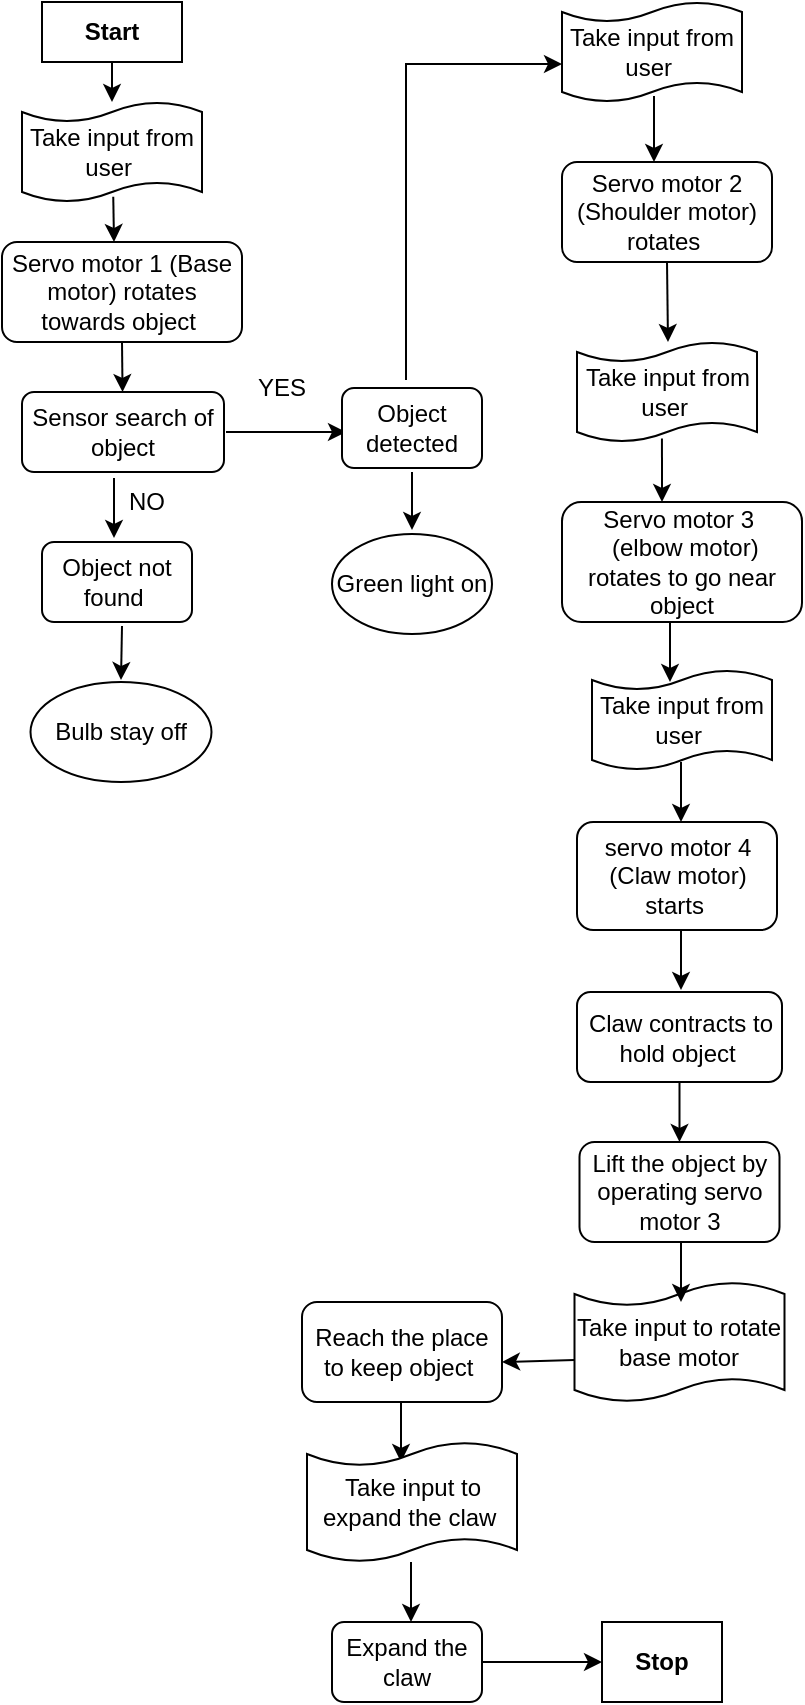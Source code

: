 <mxfile version="21.3.7" type="device">
  <diagram id="C5RBs43oDa-KdzZeNtuy" name="Page-1">
    <mxGraphModel dx="1050" dy="573" grid="1" gridSize="10" guides="1" tooltips="1" connect="1" arrows="1" fold="1" page="1" pageScale="1" pageWidth="827" pageHeight="1169" math="0" shadow="0">
      <root>
        <mxCell id="WIyWlLk6GJQsqaUBKTNV-0" />
        <mxCell id="WIyWlLk6GJQsqaUBKTNV-1" parent="WIyWlLk6GJQsqaUBKTNV-0" />
        <mxCell id="Dbh5YvqHjZ9AlxqxYSm6-4" value="&lt;b&gt;Start&lt;/b&gt;" style="rounded=0;whiteSpace=wrap;html=1;" vertex="1" parent="WIyWlLk6GJQsqaUBKTNV-1">
          <mxGeometry x="40" y="30" width="70" height="30" as="geometry" />
        </mxCell>
        <mxCell id="Dbh5YvqHjZ9AlxqxYSm6-5" value="" style="endArrow=classic;html=1;rounded=0;exitX=0.5;exitY=1;exitDx=0;exitDy=0;" edge="1" parent="WIyWlLk6GJQsqaUBKTNV-1" source="Dbh5YvqHjZ9AlxqxYSm6-4">
          <mxGeometry width="50" height="50" relative="1" as="geometry">
            <mxPoint x="410" y="170" as="sourcePoint" />
            <mxPoint x="75" y="80" as="targetPoint" />
            <Array as="points" />
          </mxGeometry>
        </mxCell>
        <mxCell id="Dbh5YvqHjZ9AlxqxYSm6-6" value="Take input from user&amp;nbsp;" style="shape=tape;whiteSpace=wrap;html=1;size=0.2;" vertex="1" parent="WIyWlLk6GJQsqaUBKTNV-1">
          <mxGeometry x="30" y="80" width="90" height="50" as="geometry" />
        </mxCell>
        <mxCell id="Dbh5YvqHjZ9AlxqxYSm6-7" value="Servo motor 1 (Base motor) rotates towards object&amp;nbsp;" style="rounded=1;whiteSpace=wrap;html=1;" vertex="1" parent="WIyWlLk6GJQsqaUBKTNV-1">
          <mxGeometry x="20" y="150" width="120" height="50" as="geometry" />
        </mxCell>
        <mxCell id="Dbh5YvqHjZ9AlxqxYSm6-10" value="" style="endArrow=classic;html=1;rounded=0;exitX=0.507;exitY=0.948;exitDx=0;exitDy=0;exitPerimeter=0;" edge="1" parent="WIyWlLk6GJQsqaUBKTNV-1" source="Dbh5YvqHjZ9AlxqxYSm6-6">
          <mxGeometry width="50" height="50" relative="1" as="geometry">
            <mxPoint x="410" y="170" as="sourcePoint" />
            <mxPoint x="76" y="150" as="targetPoint" />
          </mxGeometry>
        </mxCell>
        <mxCell id="Dbh5YvqHjZ9AlxqxYSm6-12" value="" style="endArrow=classic;html=1;rounded=0;exitX=0.5;exitY=1;exitDx=0;exitDy=0;" edge="1" parent="WIyWlLk6GJQsqaUBKTNV-1" source="Dbh5YvqHjZ9AlxqxYSm6-7" target="Dbh5YvqHjZ9AlxqxYSm6-13">
          <mxGeometry width="50" height="50" relative="1" as="geometry">
            <mxPoint x="410" y="170" as="sourcePoint" />
            <mxPoint x="79" y="220" as="targetPoint" />
          </mxGeometry>
        </mxCell>
        <mxCell id="Dbh5YvqHjZ9AlxqxYSm6-13" value="Sensor search of object" style="rounded=1;whiteSpace=wrap;html=1;" vertex="1" parent="WIyWlLk6GJQsqaUBKTNV-1">
          <mxGeometry x="30" y="225" width="101" height="40" as="geometry" />
        </mxCell>
        <mxCell id="Dbh5YvqHjZ9AlxqxYSm6-15" value="&lt;br&gt;YES" style="text;html=1;strokeColor=none;fillColor=none;align=center;verticalAlign=middle;whiteSpace=wrap;rounded=0;" vertex="1" parent="WIyWlLk6GJQsqaUBKTNV-1">
          <mxGeometry x="130" y="200" width="60" height="30" as="geometry" />
        </mxCell>
        <mxCell id="Dbh5YvqHjZ9AlxqxYSm6-16" value="" style="endArrow=classic;html=1;rounded=0;exitX=0;exitY=1;exitDx=0;exitDy=0;entryX=1;entryY=1;entryDx=0;entryDy=0;" edge="1" parent="WIyWlLk6GJQsqaUBKTNV-1">
          <mxGeometry width="50" height="50" relative="1" as="geometry">
            <mxPoint x="132" y="245" as="sourcePoint" />
            <mxPoint x="192" y="245" as="targetPoint" />
          </mxGeometry>
        </mxCell>
        <mxCell id="Dbh5YvqHjZ9AlxqxYSm6-17" value="Object detected" style="rounded=1;whiteSpace=wrap;html=1;" vertex="1" parent="WIyWlLk6GJQsqaUBKTNV-1">
          <mxGeometry x="190" y="223" width="70" height="40" as="geometry" />
        </mxCell>
        <mxCell id="Dbh5YvqHjZ9AlxqxYSm6-19" value="NO" style="text;html=1;strokeColor=none;fillColor=none;align=center;verticalAlign=middle;whiteSpace=wrap;rounded=0;" vertex="1" parent="WIyWlLk6GJQsqaUBKTNV-1">
          <mxGeometry x="72" y="270" width="41" height="20" as="geometry" />
        </mxCell>
        <mxCell id="Dbh5YvqHjZ9AlxqxYSm6-20" value="" style="endArrow=classic;html=1;rounded=0;exitX=0;exitY=0;exitDx=0;exitDy=0;" edge="1" parent="WIyWlLk6GJQsqaUBKTNV-1">
          <mxGeometry width="50" height="50" relative="1" as="geometry">
            <mxPoint x="76" y="268" as="sourcePoint" />
            <mxPoint x="76" y="298" as="targetPoint" />
          </mxGeometry>
        </mxCell>
        <mxCell id="Dbh5YvqHjZ9AlxqxYSm6-21" value="Object not found&amp;nbsp;" style="rounded=1;whiteSpace=wrap;html=1;" vertex="1" parent="WIyWlLk6GJQsqaUBKTNV-1">
          <mxGeometry x="40" y="300" width="75" height="40" as="geometry" />
        </mxCell>
        <mxCell id="Dbh5YvqHjZ9AlxqxYSm6-22" value="" style="endArrow=classic;html=1;rounded=0;exitX=0.5;exitY=1;exitDx=0;exitDy=0;" edge="1" parent="WIyWlLk6GJQsqaUBKTNV-1">
          <mxGeometry width="50" height="50" relative="1" as="geometry">
            <mxPoint x="80" y="342" as="sourcePoint" />
            <mxPoint x="79.5" y="369" as="targetPoint" />
          </mxGeometry>
        </mxCell>
        <mxCell id="Dbh5YvqHjZ9AlxqxYSm6-23" value="Bulb stay off" style="ellipse;whiteSpace=wrap;html=1;" vertex="1" parent="WIyWlLk6GJQsqaUBKTNV-1">
          <mxGeometry x="34.25" y="370" width="90.5" height="50" as="geometry" />
        </mxCell>
        <mxCell id="Dbh5YvqHjZ9AlxqxYSm6-24" value="" style="endArrow=classic;html=1;rounded=0;exitX=0.5;exitY=1;exitDx=0;exitDy=0;" edge="1" parent="WIyWlLk6GJQsqaUBKTNV-1">
          <mxGeometry width="50" height="50" relative="1" as="geometry">
            <mxPoint x="225" y="265" as="sourcePoint" />
            <mxPoint x="225" y="294" as="targetPoint" />
          </mxGeometry>
        </mxCell>
        <mxCell id="Dbh5YvqHjZ9AlxqxYSm6-25" value="Green light on" style="ellipse;whiteSpace=wrap;html=1;" vertex="1" parent="WIyWlLk6GJQsqaUBKTNV-1">
          <mxGeometry x="185" y="296" width="80" height="50" as="geometry" />
        </mxCell>
        <mxCell id="Dbh5YvqHjZ9AlxqxYSm6-27" value="Take input from user&amp;nbsp;" style="shape=tape;whiteSpace=wrap;html=1;size=0.2;" vertex="1" parent="WIyWlLk6GJQsqaUBKTNV-1">
          <mxGeometry x="300" y="30" width="90" height="50" as="geometry" />
        </mxCell>
        <mxCell id="Dbh5YvqHjZ9AlxqxYSm6-29" value="" style="endArrow=classic;html=1;rounded=0;exitX=0.471;exitY=0.064;exitDx=0;exitDy=0;exitPerimeter=0;" edge="1" parent="WIyWlLk6GJQsqaUBKTNV-1">
          <mxGeometry width="50" height="50" relative="1" as="geometry">
            <mxPoint x="222" y="219" as="sourcePoint" />
            <mxPoint x="300" y="61" as="targetPoint" />
            <Array as="points">
              <mxPoint x="222" y="61" />
            </Array>
          </mxGeometry>
        </mxCell>
        <mxCell id="Dbh5YvqHjZ9AlxqxYSm6-32" value="" style="endArrow=classic;html=1;rounded=0;exitX=0.511;exitY=0.94;exitDx=0;exitDy=0;exitPerimeter=0;" edge="1" parent="WIyWlLk6GJQsqaUBKTNV-1" source="Dbh5YvqHjZ9AlxqxYSm6-27">
          <mxGeometry width="50" height="50" relative="1" as="geometry">
            <mxPoint x="410" y="170" as="sourcePoint" />
            <mxPoint x="346" y="110" as="targetPoint" />
          </mxGeometry>
        </mxCell>
        <mxCell id="Dbh5YvqHjZ9AlxqxYSm6-33" value="Servo motor 2 (Shoulder motor)&lt;br&gt;rotates&amp;nbsp;" style="rounded=1;whiteSpace=wrap;html=1;" vertex="1" parent="WIyWlLk6GJQsqaUBKTNV-1">
          <mxGeometry x="300" y="110" width="105" height="50" as="geometry" />
        </mxCell>
        <mxCell id="Dbh5YvqHjZ9AlxqxYSm6-34" value="" style="endArrow=classic;html=1;rounded=0;exitX=0.5;exitY=1;exitDx=0;exitDy=0;" edge="1" parent="WIyWlLk6GJQsqaUBKTNV-1" source="Dbh5YvqHjZ9AlxqxYSm6-33">
          <mxGeometry width="50" height="50" relative="1" as="geometry">
            <mxPoint x="410" y="170" as="sourcePoint" />
            <mxPoint x="353" y="200" as="targetPoint" />
          </mxGeometry>
        </mxCell>
        <mxCell id="Dbh5YvqHjZ9AlxqxYSm6-36" value="Take input from user&amp;nbsp;" style="shape=tape;whiteSpace=wrap;html=1;size=0.2;" vertex="1" parent="WIyWlLk6GJQsqaUBKTNV-1">
          <mxGeometry x="307.5" y="200" width="90" height="50" as="geometry" />
        </mxCell>
        <mxCell id="Dbh5YvqHjZ9AlxqxYSm6-37" value="" style="endArrow=classic;html=1;rounded=0;exitX=0.472;exitY=0.964;exitDx=0;exitDy=0;exitPerimeter=0;" edge="1" parent="WIyWlLk6GJQsqaUBKTNV-1" source="Dbh5YvqHjZ9AlxqxYSm6-36">
          <mxGeometry width="50" height="50" relative="1" as="geometry">
            <mxPoint x="410" y="170" as="sourcePoint" />
            <mxPoint x="350" y="280" as="targetPoint" />
          </mxGeometry>
        </mxCell>
        <mxCell id="Dbh5YvqHjZ9AlxqxYSm6-38" value="Servo motor 3&amp;nbsp; &amp;nbsp;(elbow motor)&lt;br&gt;rotates to go near object" style="rounded=1;whiteSpace=wrap;html=1;arcSize=16;" vertex="1" parent="WIyWlLk6GJQsqaUBKTNV-1">
          <mxGeometry x="300" y="280" width="120" height="60" as="geometry" />
        </mxCell>
        <mxCell id="Dbh5YvqHjZ9AlxqxYSm6-39" value="Take input from user&amp;nbsp;" style="shape=tape;whiteSpace=wrap;html=1;size=0.2;" vertex="1" parent="WIyWlLk6GJQsqaUBKTNV-1">
          <mxGeometry x="315" y="364" width="90" height="50" as="geometry" />
        </mxCell>
        <mxCell id="Dbh5YvqHjZ9AlxqxYSm6-40" value="" style="endArrow=classic;html=1;rounded=0;exitX=0.45;exitY=1.003;exitDx=0;exitDy=0;exitPerimeter=0;" edge="1" parent="WIyWlLk6GJQsqaUBKTNV-1" source="Dbh5YvqHjZ9AlxqxYSm6-38">
          <mxGeometry width="50" height="50" relative="1" as="geometry">
            <mxPoint x="590" y="300" as="sourcePoint" />
            <mxPoint x="354" y="370" as="targetPoint" />
          </mxGeometry>
        </mxCell>
        <mxCell id="Dbh5YvqHjZ9AlxqxYSm6-41" value="servo motor 4 (Claw motor) starts&amp;nbsp;" style="rounded=1;whiteSpace=wrap;html=1;" vertex="1" parent="WIyWlLk6GJQsqaUBKTNV-1">
          <mxGeometry x="307.5" y="440" width="100" height="54" as="geometry" />
        </mxCell>
        <mxCell id="Dbh5YvqHjZ9AlxqxYSm6-42" value="" style="endArrow=classic;html=1;rounded=0;exitX=0.45;exitY=1.003;exitDx=0;exitDy=0;exitPerimeter=0;" edge="1" parent="WIyWlLk6GJQsqaUBKTNV-1">
          <mxGeometry width="50" height="50" relative="1" as="geometry">
            <mxPoint x="359.5" y="410" as="sourcePoint" />
            <mxPoint x="359.5" y="440" as="targetPoint" />
          </mxGeometry>
        </mxCell>
        <mxCell id="Dbh5YvqHjZ9AlxqxYSm6-43" value="" style="endArrow=classic;html=1;rounded=0;exitX=0.45;exitY=1.003;exitDx=0;exitDy=0;exitPerimeter=0;" edge="1" parent="WIyWlLk6GJQsqaUBKTNV-1">
          <mxGeometry width="50" height="50" relative="1" as="geometry">
            <mxPoint x="359.5" y="494" as="sourcePoint" />
            <mxPoint x="359.5" y="524" as="targetPoint" />
          </mxGeometry>
        </mxCell>
        <mxCell id="Dbh5YvqHjZ9AlxqxYSm6-44" value="Claw&amp;nbsp;contracts to hold object&amp;nbsp;" style="rounded=1;whiteSpace=wrap;html=1;" vertex="1" parent="WIyWlLk6GJQsqaUBKTNV-1">
          <mxGeometry x="307.5" y="525" width="102.5" height="45" as="geometry" />
        </mxCell>
        <mxCell id="Dbh5YvqHjZ9AlxqxYSm6-45" value="Lift the object by operating servo motor 3" style="rounded=1;whiteSpace=wrap;html=1;" vertex="1" parent="WIyWlLk6GJQsqaUBKTNV-1">
          <mxGeometry x="308.75" y="600" width="100" height="50" as="geometry" />
        </mxCell>
        <mxCell id="Dbh5YvqHjZ9AlxqxYSm6-46" value="" style="endArrow=classic;html=1;rounded=0;exitX=0.5;exitY=1;exitDx=0;exitDy=0;entryX=0.5;entryY=0;entryDx=0;entryDy=0;" edge="1" parent="WIyWlLk6GJQsqaUBKTNV-1" source="Dbh5YvqHjZ9AlxqxYSm6-44" target="Dbh5YvqHjZ9AlxqxYSm6-45">
          <mxGeometry width="50" height="50" relative="1" as="geometry">
            <mxPoint x="410" y="650" as="sourcePoint" />
            <mxPoint x="460" y="600" as="targetPoint" />
          </mxGeometry>
        </mxCell>
        <mxCell id="Dbh5YvqHjZ9AlxqxYSm6-47" value="Take input to rotate base motor" style="shape=tape;whiteSpace=wrap;html=1;size=0.2;" vertex="1" parent="WIyWlLk6GJQsqaUBKTNV-1">
          <mxGeometry x="306.25" y="670" width="105" height="60" as="geometry" />
        </mxCell>
        <mxCell id="Dbh5YvqHjZ9AlxqxYSm6-48" value="" style="endArrow=classic;html=1;rounded=0;exitX=0.45;exitY=1.003;exitDx=0;exitDy=0;exitPerimeter=0;" edge="1" parent="WIyWlLk6GJQsqaUBKTNV-1">
          <mxGeometry width="50" height="50" relative="1" as="geometry">
            <mxPoint x="359.5" y="650" as="sourcePoint" />
            <mxPoint x="359.5" y="680" as="targetPoint" />
          </mxGeometry>
        </mxCell>
        <mxCell id="Dbh5YvqHjZ9AlxqxYSm6-49" value="" style="endArrow=classic;html=1;rounded=0;exitX=0;exitY=0.65;exitDx=0;exitDy=0;exitPerimeter=0;" edge="1" parent="WIyWlLk6GJQsqaUBKTNV-1" source="Dbh5YvqHjZ9AlxqxYSm6-47">
          <mxGeometry width="50" height="50" relative="1" as="geometry">
            <mxPoint x="410" y="650" as="sourcePoint" />
            <mxPoint x="270" y="710" as="targetPoint" />
            <Array as="points">
              <mxPoint x="270" y="710" />
            </Array>
          </mxGeometry>
        </mxCell>
        <mxCell id="Dbh5YvqHjZ9AlxqxYSm6-50" value="Reach the place to keep object&amp;nbsp;" style="rounded=1;whiteSpace=wrap;html=1;" vertex="1" parent="WIyWlLk6GJQsqaUBKTNV-1">
          <mxGeometry x="170" y="680" width="100" height="50" as="geometry" />
        </mxCell>
        <mxCell id="Dbh5YvqHjZ9AlxqxYSm6-51" value="" style="endArrow=classic;html=1;rounded=0;exitX=0.5;exitY=1;exitDx=0;exitDy=0;entryX=0.5;entryY=0;entryDx=0;entryDy=0;" edge="1" parent="WIyWlLk6GJQsqaUBKTNV-1">
          <mxGeometry width="50" height="50" relative="1" as="geometry">
            <mxPoint x="219.5" y="730" as="sourcePoint" />
            <mxPoint x="219.5" y="760" as="targetPoint" />
          </mxGeometry>
        </mxCell>
        <mxCell id="Dbh5YvqHjZ9AlxqxYSm6-52" value="Take input to expand the claw&amp;nbsp;" style="shape=tape;whiteSpace=wrap;html=1;size=0.2;" vertex="1" parent="WIyWlLk6GJQsqaUBKTNV-1">
          <mxGeometry x="172.5" y="750" width="105" height="60" as="geometry" />
        </mxCell>
        <mxCell id="Dbh5YvqHjZ9AlxqxYSm6-53" value="" style="endArrow=classic;html=1;rounded=0;exitX=0.45;exitY=1.003;exitDx=0;exitDy=0;exitPerimeter=0;" edge="1" parent="WIyWlLk6GJQsqaUBKTNV-1">
          <mxGeometry width="50" height="50" relative="1" as="geometry">
            <mxPoint x="224.5" y="810" as="sourcePoint" />
            <mxPoint x="224.5" y="840" as="targetPoint" />
          </mxGeometry>
        </mxCell>
        <mxCell id="Dbh5YvqHjZ9AlxqxYSm6-54" value="Expand the claw" style="rounded=1;whiteSpace=wrap;html=1;" vertex="1" parent="WIyWlLk6GJQsqaUBKTNV-1">
          <mxGeometry x="185" y="840" width="75" height="40" as="geometry" />
        </mxCell>
        <mxCell id="Dbh5YvqHjZ9AlxqxYSm6-56" value="" style="endArrow=classic;html=1;rounded=0;exitX=1;exitY=0.5;exitDx=0;exitDy=0;" edge="1" parent="WIyWlLk6GJQsqaUBKTNV-1" source="Dbh5YvqHjZ9AlxqxYSm6-54" target="Dbh5YvqHjZ9AlxqxYSm6-57">
          <mxGeometry width="50" height="50" relative="1" as="geometry">
            <mxPoint x="410" y="850" as="sourcePoint" />
            <mxPoint x="320" y="860" as="targetPoint" />
          </mxGeometry>
        </mxCell>
        <mxCell id="Dbh5YvqHjZ9AlxqxYSm6-57" value="&lt;b&gt;Stop&lt;/b&gt;" style="rounded=0;whiteSpace=wrap;html=1;" vertex="1" parent="WIyWlLk6GJQsqaUBKTNV-1">
          <mxGeometry x="320" y="840" width="60" height="40" as="geometry" />
        </mxCell>
      </root>
    </mxGraphModel>
  </diagram>
</mxfile>
